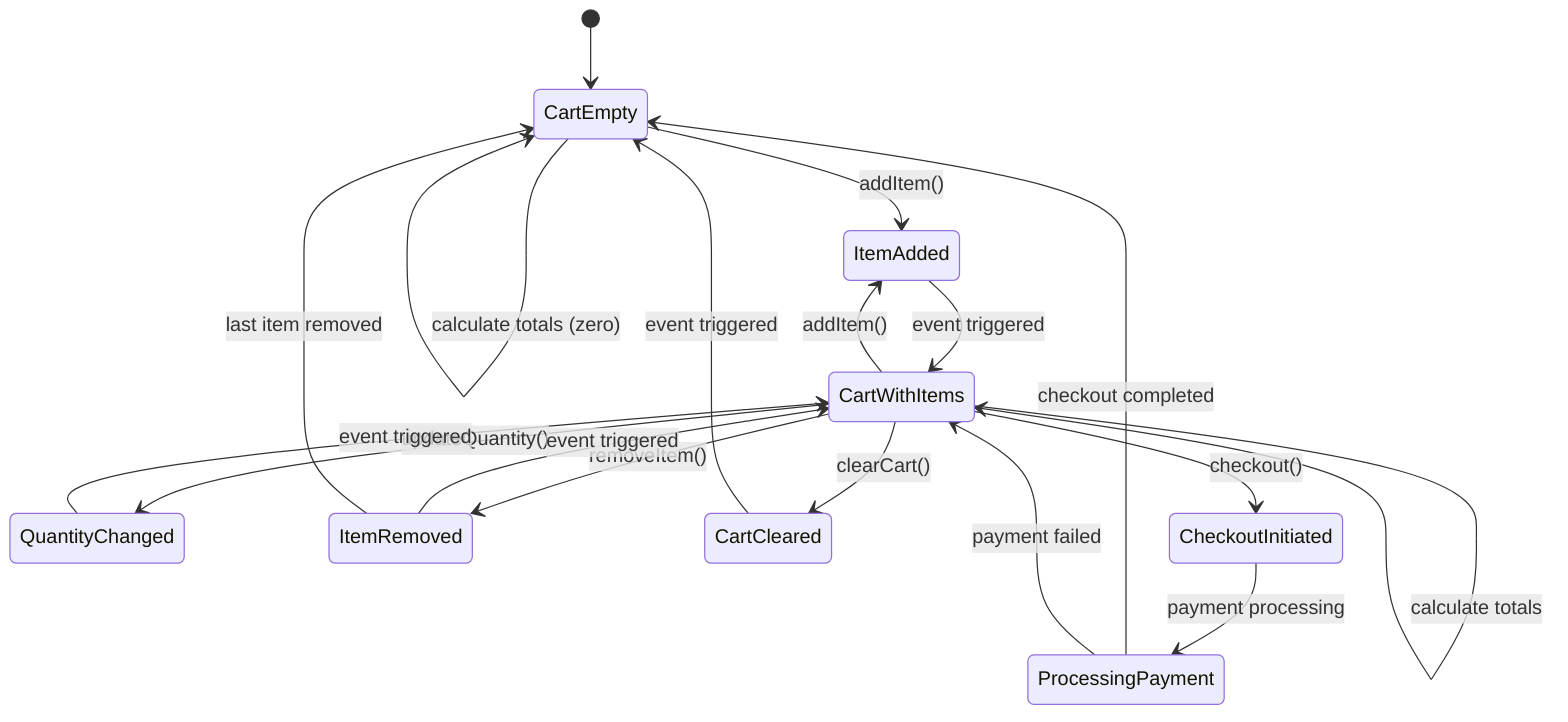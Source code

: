 %% Challenge 3: Shopping Cart State Machine
stateDiagram-v2
    [*] --> CartEmpty
    
    CartEmpty --> ItemAdded : addItem()
    ItemAdded --> CartWithItems : event triggered
    
    CartWithItems --> ItemAdded : addItem()
    CartWithItems --> QuantityChanged : updateQuantity()
    CartWithItems --> ItemRemoved : removeItem()
    CartWithItems --> CartCleared : clearCart()
    CartWithItems --> CheckoutInitiated : checkout()
    
    QuantityChanged --> CartWithItems : event triggered
    ItemRemoved --> CartWithItems : event triggered
    ItemRemoved --> CartEmpty : last item removed
    
    CartCleared --> CartEmpty : event triggered
    CheckoutInitiated --> ProcessingPayment : payment processing
    ProcessingPayment --> CartEmpty : checkout completed
    ProcessingPayment --> CartWithItems : payment failed
    
    CartWithItems --> CartWithItems : calculate totals
    CartEmpty --> CartEmpty : calculate totals (zero)